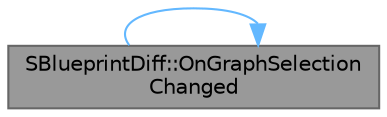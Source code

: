 digraph "SBlueprintDiff::OnGraphSelectionChanged"
{
 // INTERACTIVE_SVG=YES
 // LATEX_PDF_SIZE
  bgcolor="transparent";
  edge [fontname=Helvetica,fontsize=10,labelfontname=Helvetica,labelfontsize=10];
  node [fontname=Helvetica,fontsize=10,shape=box,height=0.2,width=0.4];
  rankdir="RL";
  Node1 [id="Node000001",label="SBlueprintDiff::OnGraphSelection\lChanged",height=0.2,width=0.4,color="gray40", fillcolor="grey60", style="filled", fontcolor="black",tooltip="Called when user clicks on a new graph list item."];
  Node1 -> Node1 [id="edge1_Node000001_Node000001",dir="back",color="steelblue1",style="solid",tooltip=" "];
}
